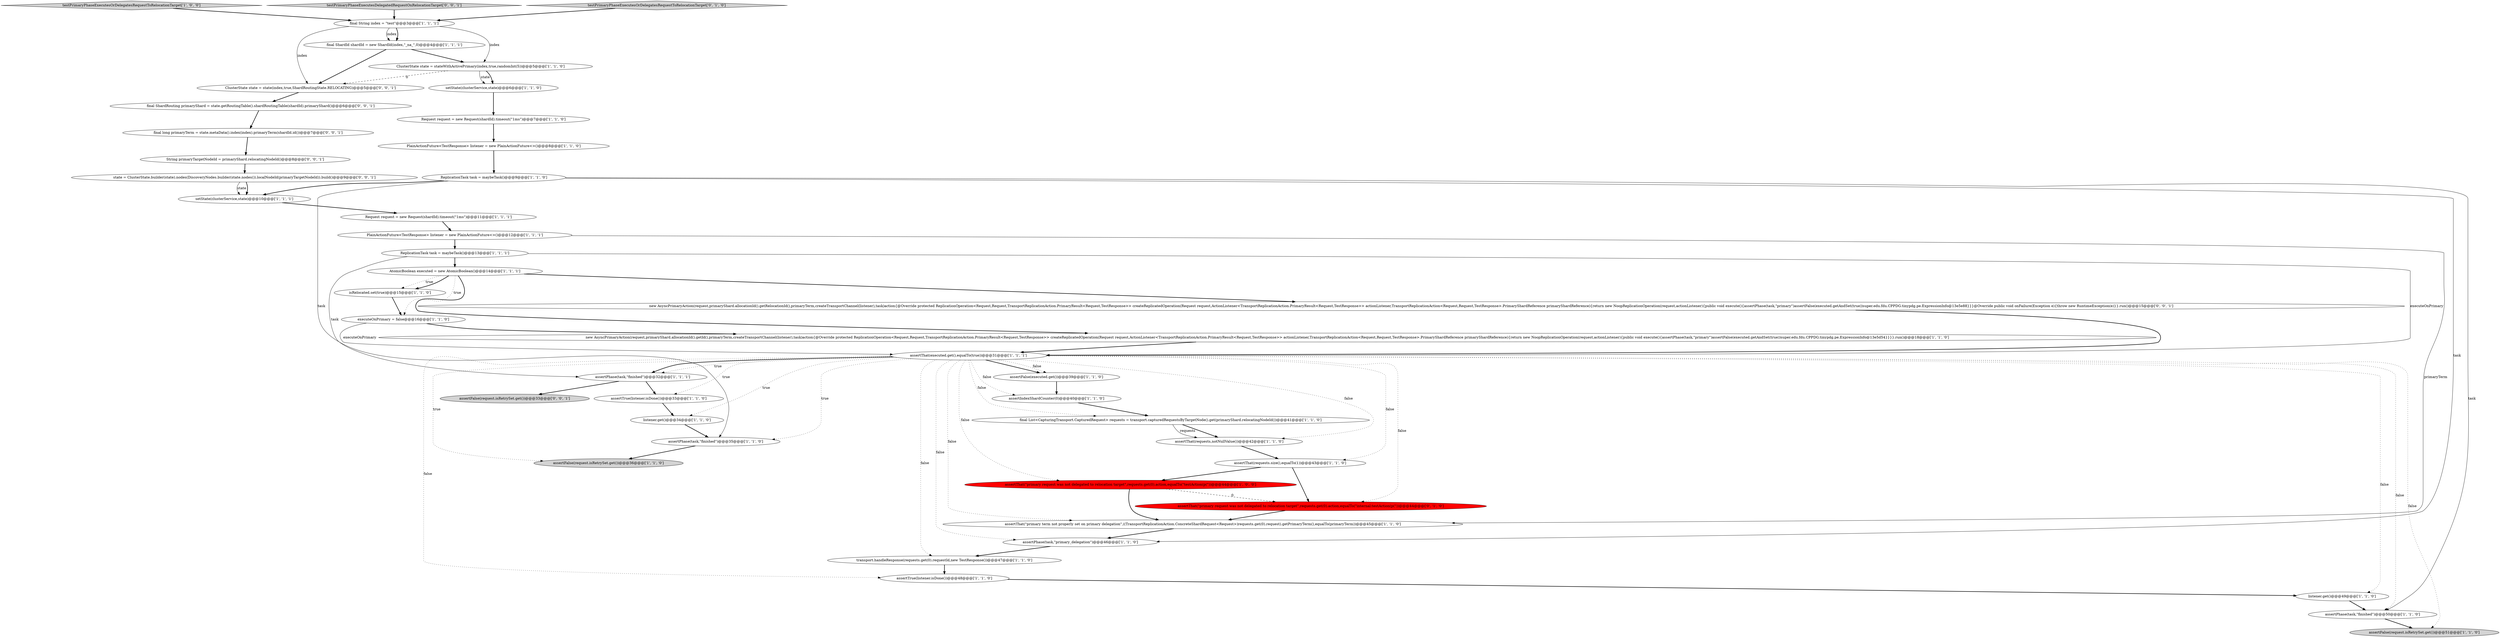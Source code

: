 digraph {
23 [style = filled, label = "assertThat(executed.get(),equalTo(true))@@@31@@@['1', '1', '1']", fillcolor = white, shape = ellipse image = "AAA0AAABBB1BBB"];
12 [style = filled, label = "setState(clusterService,state)@@@6@@@['1', '1', '0']", fillcolor = white, shape = ellipse image = "AAA0AAABBB1BBB"];
39 [style = filled, label = "assertFalse(request.isRetrySet.get())@@@33@@@['0', '0', '1']", fillcolor = lightgray, shape = ellipse image = "AAA0AAABBB3BBB"];
11 [style = filled, label = "final ShardId shardId = new ShardId(index,\"_na_\",0)@@@4@@@['1', '1', '1']", fillcolor = white, shape = ellipse image = "AAA0AAABBB1BBB"];
41 [style = filled, label = "final long primaryTerm = state.metaData().index(index).primaryTerm(shardId.id())@@@7@@@['0', '0', '1']", fillcolor = white, shape = ellipse image = "AAA0AAABBB3BBB"];
2 [style = filled, label = "assertThat(requests.size(),equalTo(1))@@@43@@@['1', '1', '0']", fillcolor = white, shape = ellipse image = "AAA0AAABBB1BBB"];
21 [style = filled, label = "assertPhase(task,\"finished\")@@@50@@@['1', '1', '0']", fillcolor = white, shape = ellipse image = "AAA0AAABBB1BBB"];
33 [style = filled, label = "executeOnPrimary = false@@@16@@@['1', '1', '0']", fillcolor = white, shape = ellipse image = "AAA0AAABBB1BBB"];
40 [style = filled, label = "final ShardRouting primaryShard = state.getRoutingTable().shardRoutingTable(shardId).primaryShard()@@@6@@@['0', '0', '1']", fillcolor = white, shape = ellipse image = "AAA0AAABBB3BBB"];
9 [style = filled, label = "isRelocated.set(true)@@@15@@@['1', '1', '0']", fillcolor = white, shape = ellipse image = "AAA0AAABBB1BBB"];
8 [style = filled, label = "setState(clusterService,state)@@@10@@@['1', '1', '1']", fillcolor = white, shape = ellipse image = "AAA0AAABBB1BBB"];
4 [style = filled, label = "ReplicationTask task = maybeTask()@@@13@@@['1', '1', '1']", fillcolor = white, shape = ellipse image = "AAA0AAABBB1BBB"];
19 [style = filled, label = "PlainActionFuture<TestResponse> listener = new PlainActionFuture<>()@@@12@@@['1', '1', '1']", fillcolor = white, shape = ellipse image = "AAA0AAABBB1BBB"];
13 [style = filled, label = "assertFalse(executed.get())@@@39@@@['1', '1', '0']", fillcolor = white, shape = ellipse image = "AAA0AAABBB1BBB"];
14 [style = filled, label = "PlainActionFuture<TestResponse> listener = new PlainActionFuture<>()@@@8@@@['1', '1', '0']", fillcolor = white, shape = ellipse image = "AAA0AAABBB1BBB"];
30 [style = filled, label = "listener.get()@@@49@@@['1', '1', '0']", fillcolor = white, shape = ellipse image = "AAA0AAABBB1BBB"];
0 [style = filled, label = "listener.get()@@@34@@@['1', '1', '0']", fillcolor = white, shape = ellipse image = "AAA0AAABBB1BBB"];
7 [style = filled, label = "assertThat(\"primary request was not delegated to relocation target\",requests.get(0).action,equalTo(\"testAction(p(\"))@@@44@@@['1', '0', '0']", fillcolor = red, shape = ellipse image = "AAA1AAABBB1BBB"];
10 [style = filled, label = "assertThat(\"primary term not properly set on primary delegation\",((TransportReplicationAction.ConcreteShardRequest<Request>)requests.get(0).request).getPrimaryTerm(),equalTo(primaryTerm))@@@45@@@['1', '1', '0']", fillcolor = white, shape = ellipse image = "AAA0AAABBB1BBB"];
29 [style = filled, label = "assertPhase(task,\"finished\")@@@32@@@['1', '1', '1']", fillcolor = white, shape = ellipse image = "AAA0AAABBB1BBB"];
16 [style = filled, label = "AtomicBoolean executed = new AtomicBoolean()@@@14@@@['1', '1', '1']", fillcolor = white, shape = ellipse image = "AAA0AAABBB1BBB"];
35 [style = filled, label = "assertThat(\"primary request was not delegated to relocation target\",requests.get(0).action,equalTo(\"internal:testAction(p(\"))@@@44@@@['0', '1', '0']", fillcolor = red, shape = ellipse image = "AAA1AAABBB2BBB"];
28 [style = filled, label = "Request request = new Request(shardId).timeout(\"1ms\")@@@11@@@['1', '1', '1']", fillcolor = white, shape = ellipse image = "AAA0AAABBB1BBB"];
38 [style = filled, label = "state = ClusterState.builder(state).nodes(DiscoveryNodes.builder(state.nodes()).localNodeId(primaryTargetNodeId)).build()@@@9@@@['0', '0', '1']", fillcolor = white, shape = ellipse image = "AAA0AAABBB3BBB"];
22 [style = filled, label = "ClusterState state = stateWithActivePrimary(index,true,randomInt(5))@@@5@@@['1', '1', '0']", fillcolor = white, shape = ellipse image = "AAA0AAABBB1BBB"];
3 [style = filled, label = "assertFalse(request.isRetrySet.get())@@@51@@@['1', '1', '0']", fillcolor = lightgray, shape = ellipse image = "AAA0AAABBB1BBB"];
6 [style = filled, label = "assertPhase(task,\"finished\")@@@35@@@['1', '1', '0']", fillcolor = white, shape = ellipse image = "AAA0AAABBB1BBB"];
1 [style = filled, label = "final String index = \"test\"@@@3@@@['1', '1', '1']", fillcolor = white, shape = ellipse image = "AAA0AAABBB1BBB"];
32 [style = filled, label = "assertPhase(task,\"primary_delegation\")@@@46@@@['1', '1', '0']", fillcolor = white, shape = ellipse image = "AAA0AAABBB1BBB"];
37 [style = filled, label = "ClusterState state = state(index,true,ShardRoutingState.RELOCATING)@@@5@@@['0', '0', '1']", fillcolor = white, shape = ellipse image = "AAA0AAABBB3BBB"];
18 [style = filled, label = "transport.handleResponse(requests.get(0).requestId,new TestResponse())@@@47@@@['1', '1', '0']", fillcolor = white, shape = ellipse image = "AAA0AAABBB1BBB"];
34 [style = filled, label = "testPrimaryPhaseExecutesOrDelegatesRequestToRelocationTarget['1', '0', '0']", fillcolor = lightgray, shape = diamond image = "AAA0AAABBB1BBB"];
31 [style = filled, label = "assertTrue(listener.isDone())@@@33@@@['1', '1', '0']", fillcolor = white, shape = ellipse image = "AAA0AAABBB1BBB"];
27 [style = filled, label = "ReplicationTask task = maybeTask()@@@9@@@['1', '1', '0']", fillcolor = white, shape = ellipse image = "AAA0AAABBB1BBB"];
24 [style = filled, label = "new AsyncPrimaryAction(request,primaryShard.allocationId().getId(),primaryTerm,createTransportChannel(listener),task)action{@Override protected ReplicationOperation<Request,Request,TransportReplicationAction.PrimaryResult<Request,TestResponse>> createReplicatedOperation(Request request,ActionListener<TransportReplicationAction.PrimaryResult<Request,TestResponse>> actionListener,TransportReplicationAction<Request,Request,TestResponse>.PrimaryShardReference primaryShardReference){return new NoopReplicationOperation(request,actionListener){public void execute(){assertPhase(task,\"primary\")assertFalse(executed.getAndSet(true))super.edu.fdu.CPPDG.tinypdg.pe.ExpressionInfo@13e5d54}}}}.run()@@@18@@@['1', '1', '0']", fillcolor = white, shape = ellipse image = "AAA0AAABBB1BBB"];
44 [style = filled, label = "testPrimaryPhaseExecutesDelegatedRequestOnRelocationTarget['0', '0', '1']", fillcolor = lightgray, shape = diamond image = "AAA0AAABBB3BBB"];
20 [style = filled, label = "assertFalse(request.isRetrySet.get())@@@36@@@['1', '1', '0']", fillcolor = lightgray, shape = ellipse image = "AAA0AAABBB1BBB"];
42 [style = filled, label = "String primaryTargetNodeId = primaryShard.relocatingNodeId()@@@8@@@['0', '0', '1']", fillcolor = white, shape = ellipse image = "AAA0AAABBB3BBB"];
17 [style = filled, label = "final List<CapturingTransport.CapturedRequest> requests = transport.capturedRequestsByTargetNode().get(primaryShard.relocatingNodeId())@@@41@@@['1', '1', '0']", fillcolor = white, shape = ellipse image = "AAA0AAABBB1BBB"];
36 [style = filled, label = "testPrimaryPhaseExecutesOrDelegatesRequestToRelocationTarget['0', '1', '0']", fillcolor = lightgray, shape = diamond image = "AAA0AAABBB2BBB"];
26 [style = filled, label = "Request request = new Request(shardId).timeout(\"1ms\")@@@7@@@['1', '1', '0']", fillcolor = white, shape = ellipse image = "AAA0AAABBB1BBB"];
15 [style = filled, label = "assertTrue(listener.isDone())@@@48@@@['1', '1', '0']", fillcolor = white, shape = ellipse image = "AAA0AAABBB1BBB"];
43 [style = filled, label = "new AsyncPrimaryAction(request,primaryShard.allocationId().getRelocationId(),primaryTerm,createTransportChannel(listener),task)action{@Override protected ReplicationOperation<Request,Request,TransportReplicationAction.PrimaryResult<Request,TestResponse>> createReplicatedOperation(Request request,ActionListener<TransportReplicationAction.PrimaryResult<Request,TestResponse>> actionListener,TransportReplicationAction<Request,Request,TestResponse>.PrimaryShardReference primaryShardReference){return new NoopReplicationOperation(request,actionListener){public void execute(){assertPhase(task,\"primary\")assertFalse(executed.getAndSet(true))super.edu.fdu.CPPDG.tinypdg.pe.ExpressionInfo@13e5e88}}}@Override public void onFailure(Exception e){throw new RuntimeException(e)}}.run()@@@15@@@['0', '0', '1']", fillcolor = white, shape = ellipse image = "AAA0AAABBB3BBB"];
5 [style = filled, label = "assertThat(requests,notNullValue())@@@42@@@['1', '1', '0']", fillcolor = white, shape = ellipse image = "AAA0AAABBB1BBB"];
25 [style = filled, label = "assertIndexShardCounter(0)@@@40@@@['1', '1', '0']", fillcolor = white, shape = ellipse image = "AAA0AAABBB1BBB"];
4->16 [style = bold, label=""];
13->25 [style = bold, label=""];
2->35 [style = bold, label=""];
8->28 [style = bold, label=""];
23->7 [style = dotted, label="false"];
17->5 [style = bold, label=""];
16->9 [style = dotted, label="true"];
23->17 [style = dotted, label="false"];
23->35 [style = dotted, label="false"];
23->18 [style = dotted, label="false"];
4->29 [style = solid, label="task"];
23->5 [style = dotted, label="false"];
9->33 [style = bold, label=""];
1->22 [style = solid, label="index"];
0->6 [style = bold, label=""];
7->10 [style = bold, label=""];
34->1 [style = bold, label=""];
31->0 [style = bold, label=""];
16->24 [style = bold, label=""];
4->23 [style = solid, label="executeOnPrimary"];
29->31 [style = bold, label=""];
29->39 [style = bold, label=""];
23->6 [style = dotted, label="true"];
18->15 [style = bold, label=""];
26->14 [style = bold, label=""];
23->10 [style = dotted, label="false"];
11->37 [style = bold, label=""];
22->12 [style = solid, label="state"];
10->32 [style = bold, label=""];
23->13 [style = dotted, label="false"];
12->26 [style = bold, label=""];
15->30 [style = bold, label=""];
23->3 [style = dotted, label="false"];
1->37 [style = solid, label="index"];
25->17 [style = bold, label=""];
43->23 [style = bold, label=""];
36->1 [style = bold, label=""];
23->2 [style = dotted, label="false"];
23->30 [style = dotted, label="false"];
16->33 [style = dotted, label="true"];
1->11 [style = bold, label=""];
23->15 [style = dotted, label="false"];
27->6 [style = solid, label="task"];
23->21 [style = dotted, label="false"];
23->29 [style = bold, label=""];
6->20 [style = bold, label=""];
1->11 [style = solid, label="index"];
5->2 [style = bold, label=""];
30->21 [style = bold, label=""];
23->20 [style = dotted, label="true"];
19->10 [style = solid, label="primaryTerm"];
22->37 [style = dashed, label="0"];
23->25 [style = dotted, label="false"];
23->13 [style = bold, label=""];
22->12 [style = bold, label=""];
33->24 [style = bold, label=""];
7->35 [style = dashed, label="0"];
40->41 [style = bold, label=""];
28->19 [style = bold, label=""];
23->32 [style = dotted, label="false"];
11->22 [style = bold, label=""];
17->5 [style = solid, label="requests"];
16->43 [style = bold, label=""];
44->1 [style = bold, label=""];
35->10 [style = bold, label=""];
33->23 [style = solid, label="executeOnPrimary"];
14->27 [style = bold, label=""];
19->4 [style = bold, label=""];
2->7 [style = bold, label=""];
32->18 [style = bold, label=""];
38->8 [style = bold, label=""];
23->29 [style = dotted, label="true"];
23->31 [style = dotted, label="true"];
27->8 [style = bold, label=""];
27->21 [style = solid, label="task"];
16->9 [style = bold, label=""];
37->40 [style = bold, label=""];
27->32 [style = solid, label="task"];
41->42 [style = bold, label=""];
38->8 [style = solid, label="state"];
21->3 [style = bold, label=""];
42->38 [style = bold, label=""];
24->23 [style = bold, label=""];
23->0 [style = dotted, label="true"];
}
